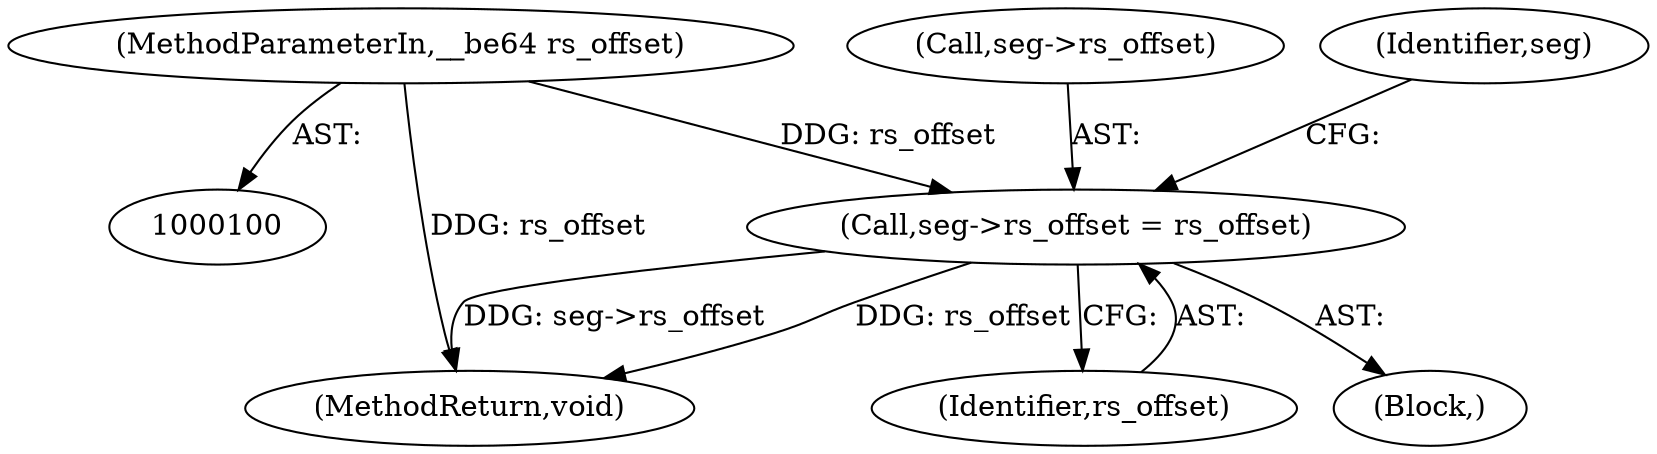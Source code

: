 digraph "1_linux_c70422f760c120480fee4de6c38804c72aa26bc1_24@pointer" {
"1000123" [label="(Call,seg->rs_offset = rs_offset)"];
"1000104" [label="(MethodParameterIn,__be64 rs_offset)"];
"1000124" [label="(Call,seg->rs_offset)"];
"1000134" [label="(MethodReturn,void)"];
"1000104" [label="(MethodParameterIn,__be64 rs_offset)"];
"1000127" [label="(Identifier,rs_offset)"];
"1000106" [label="(Block,)"];
"1000123" [label="(Call,seg->rs_offset = rs_offset)"];
"1000130" [label="(Identifier,seg)"];
"1000123" -> "1000106"  [label="AST: "];
"1000123" -> "1000127"  [label="CFG: "];
"1000124" -> "1000123"  [label="AST: "];
"1000127" -> "1000123"  [label="AST: "];
"1000130" -> "1000123"  [label="CFG: "];
"1000123" -> "1000134"  [label="DDG: rs_offset"];
"1000123" -> "1000134"  [label="DDG: seg->rs_offset"];
"1000104" -> "1000123"  [label="DDG: rs_offset"];
"1000104" -> "1000100"  [label="AST: "];
"1000104" -> "1000134"  [label="DDG: rs_offset"];
}
